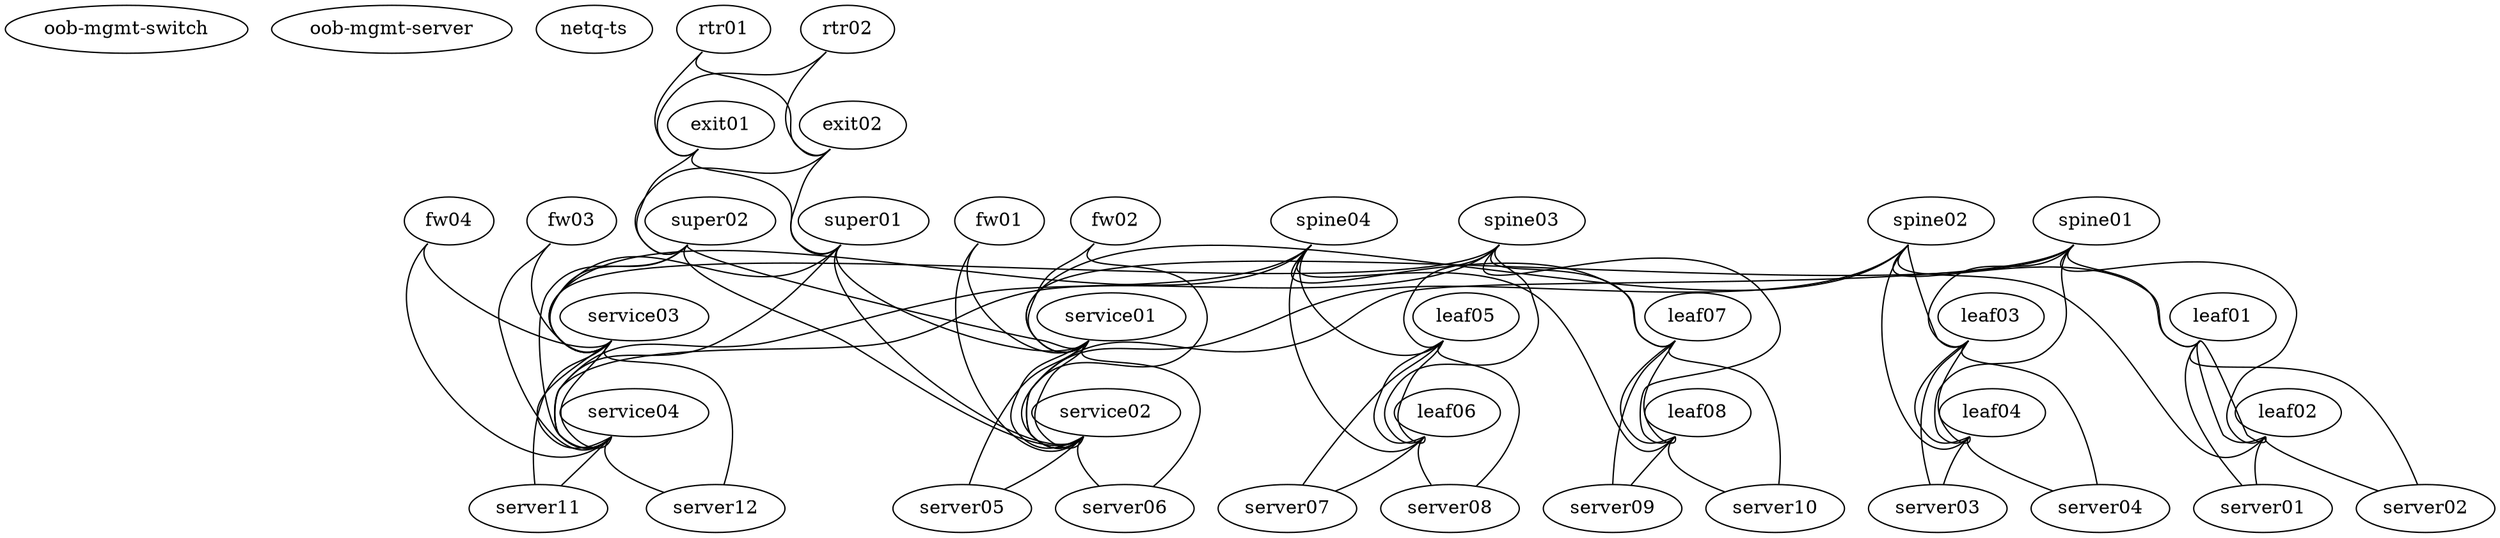 graph dc {
   "oob-mgmt-switch"  [function="oob-switch" mgmt_ip="192.168.200.2"]
   "oob-mgmt-server"  [function="oob-server" mgmt_ip="192.168.200.1"]
   "netq-ts"   [function="host" mgmt_ip="192.168.200.250" memory="65535" os="cumulus/ts"]

   "rtr01"  [function="exit"]
   "rtr02"  [function="exit"]
   "exit01"  [function="exit"]
   "exit02"  [function="exit"]
   "super01"  [function="spine"]
   "super02" [function="spine"]
   "spine01" [function="spine"]
   "spine02" [function="spine"]
   "spine03" [function="spine"]
   "spine04" [function="spine"]
   "fw01" [function="leaf"]
   "fw02" [function="leaf"]
   "fw03" [function="leaf"]
   "fw04" [function="leaf"]
   "leaf01" [function="leaf"]
   "leaf02" [function="leaf"]
   "leaf03" [function="leaf"]
   "leaf04" [function="leaf"]
   "leaf05" [function="leaf"]
   "leaf06" [function="leaf"]
   "leaf07" [function="leaf"]
   "leaf08" [function="leaf"]
   "service01" [function="exit"]
   "service02" [function="exit"]
   "service03" [function="exit"]
   "service04" [function="exit"]
   
   "server01" [function="host" os="generic/ubuntu1804"]
   "server02" [function="host" os="generic/ubuntu1804"]
   "server03" [function="host" os="generic/ubuntu1804"]
   "server04" [function="host" os="generic/ubuntu1804"]
   "server05" [function="host" os="generic/ubuntu1804"]
   "server06" [function="host" os="generic/ubuntu1804"]
   "server07" [function="host" os="generic/ubuntu1804"]
   "server08" [function="host" os="generic/ubuntu1804"]
   "server09" [function="host" os="generic/ubuntu1804"]
   "server10" [function="host" os="generic/ubuntu1804"]
   "server11" [function="host" os="generic/ubuntu1804"]
   "server12" [function="host" os="generic/ubuntu1804"]

   "rtr01":"swp1" -- "exit01":"swp3"
   "rtr02":"swp1" -- "exit01":"swp4"
   "rtr01":"swp2" -- "exit02":"swp3"
   "rtr02":"swp2" -- "exit02":"swp4"
   
   "exit01":"swp1" -- "super01":"swp6"
   "exit02":"swp1" -- "super01":"swp7"
   "exit01":"swp2" -- "super02":"swp6"
   "exit02":"swp2" -- "super02":"swp7"
   
   "super01":"swp1" -- "service01":"swp53"
   "super02":"swp1" -- "service01":"swp54"
   "super01":"swp2" -- "service02":"swp53"
   "super02":"swp2" -- "service02":"swp54"
   "super01":"swp3" -- "service03":"swp53"
   "super02":"swp3" -- "service03":"swp54"
   "super01":"swp4" -- "service04":"swp53"
   "super02":"swp4" -- "service04":"swp54"

   "spine01":"swp1" -- "leaf01":"swp51"
   "spine02":"swp1" -- "leaf01":"swp52"
   "spine01":"swp2" -- "leaf02":"swp51"
   "spine02":"swp2" -- "leaf02":"swp52"
   "spine01":"swp3" -- "leaf03":"swp51"
   "spine02":"swp3" -- "leaf03":"swp52"
   "spine01":"swp4" -- "leaf04":"swp51"
   "spine02":"swp4" -- "leaf04":"swp52"
   "spine01":"swp5" -- "service01":"swp51"
   "spine02":"swp5" -- "service01":"swp52"
   "spine01":"swp6" -- "service02":"swp51"
   "spine02":"swp6" -- "service02":"swp52"

   "fw01":"swp1" -- "service01":"swp3"
   "fw02":"swp1" -- "service01":"swp4"
   "fw01":"swp2" -- "service02":"swp3"
   "fw02":"swp2" -- "service02":"swp4"

   "leaf01":"swp1" -- "server01":"eth1"
   "leaf02":"swp1" -- "server01":"eth2"
   "leaf01":"swp2" -- "server02":"eth1"
   "leaf02":"swp2" -- "server02":"eth2"
   "leaf03":"swp1" -- "server03":"eth1"
   "leaf04":"swp1" -- "server03":"eth2"
   "leaf03":"swp2" -- "server04":"eth1"
   "leaf04":"swp2" -- "server04":"eth2"
   "service01":"swp1" -- "server05":"eth1"
   "service02":"swp1" -- "server05":"eth2"
   "service01":"swp2" -- "server06":"eth1"
   "service02":"swp2" -- "server06":"eth2"

   "leaf01":"swp49" -- "leaf02":"swp49"
   "leaf01":"swp50" -- "leaf02":"swp50"
   "leaf03":"swp49" -- "leaf04":"swp49"
   "leaf03":"swp50" -- "leaf04":"swp50"
   "service01":"swp49" -- "service02":"swp49"
   "service01":"swp50" -- "service02":"swp50"

   "spine03":"swp1" -- "leaf05":"swp51"
   "spine04":"swp1" -- "leaf05":"swp52"
   "spine03":"swp2" -- "leaf06":"swp51"
   "spine04":"swp2" -- "leaf06":"swp52"
   "spine03":"swp3" -- "leaf07":"swp51"
   "spine04":"swp3" -- "leaf07":"swp52"
   "spine03":"swp4" -- "leaf08":"swp51"
   "spine04":"swp4" -- "leaf08":"swp52"
   "spine03":"swp5" -- "service03":"swp51"
   "spine04":"swp5" -- "service03":"swp52"
   "spine03":"swp6" -- "service04":"swp51"
   "spine04":"swp6" -- "service04":"swp52"

   "fw03":"swp1" -- "service03":"swp3"
   "fw04":"swp1" -- "service03":"swp4"
   "fw03":"swp2" -- "service04":"swp3"
   "fw04":"swp2" -- "service04":"swp4"

   "leaf05":"swp1" -- "server07":"eth1"
   "leaf06":"swp1" -- "server07":"eth2"
   "leaf05":"swp2" -- "server08":"eth1"
   "leaf06":"swp2" -- "server08":"eth2"
   "leaf07":"swp1" -- "server09":"eth1"
   "leaf08":"swp1" -- "server09":"eth2"
   "leaf07":"swp2" -- "server10":"eth1"
   "leaf08":"swp2" -- "server10":"eth2"
   "service03":"swp1" -- "server11":"eth1"
   "service04":"swp1" -- "server11":"eth2"
   "service03":"swp2" -- "server12":"eth1"
   "service04":"swp2" -- "server12":"eth2"

   "leaf05":"swp49" -- "leaf06":"swp49"
   "leaf05":"swp50" -- "leaf06":"swp50"
   "leaf07":"swp49" -- "leaf08":"swp49"
   "leaf07":"swp50" -- "leaf08":"swp50"
   "service03":"swp49" -- "service04":"swp49"
   "service03":"swp50" -- "service04":"swp50"
}
